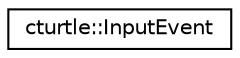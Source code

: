 digraph "Graphical Class Hierarchy"
{
  edge [fontname="Helvetica",fontsize="10",labelfontname="Helvetica",labelfontsize="10"];
  node [fontname="Helvetica",fontsize="10",shape=record];
  rankdir="LR";
  Node0 [label="cturtle::InputEvent",height=0.2,width=0.4,color="black", fillcolor="white", style="filled",URL="$structcturtle_1_1InputEvent.html"];
}
